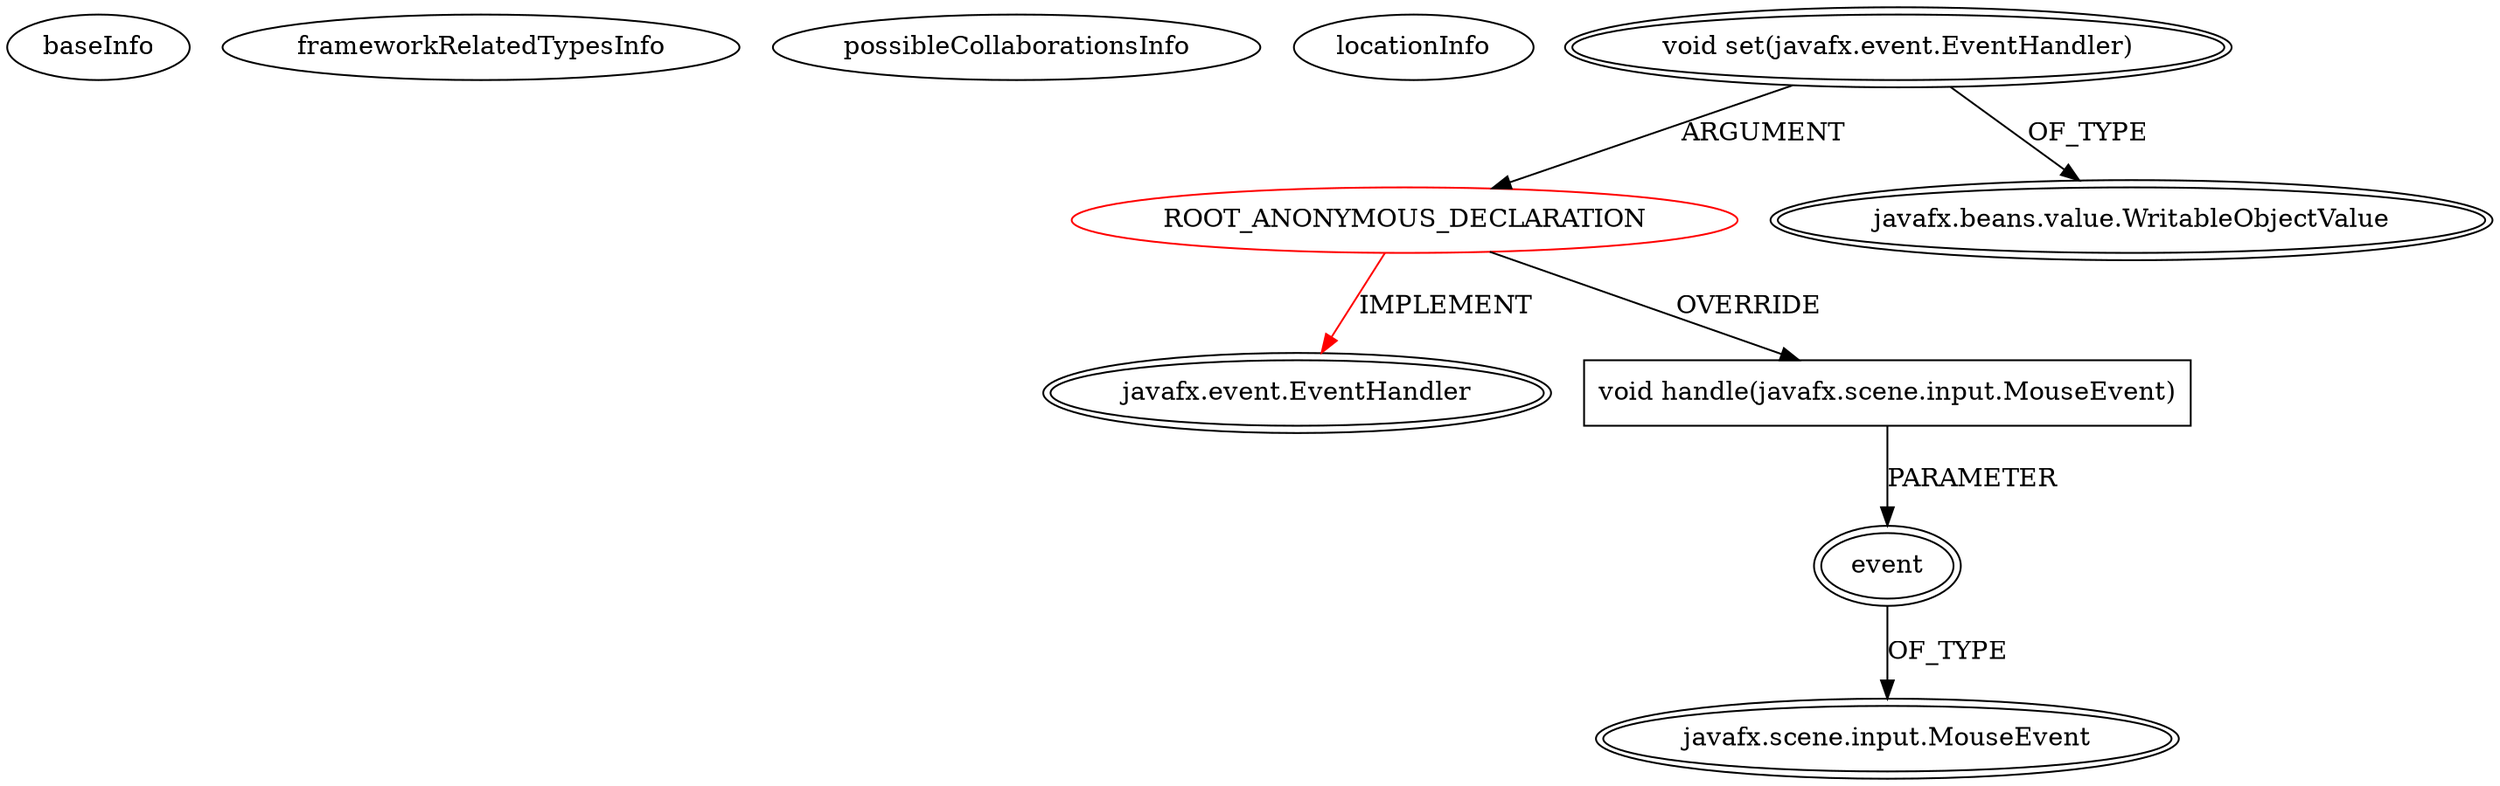 digraph {
baseInfo[graphId=4452,category="extension_graph",isAnonymous=true,possibleRelation=false]
frameworkRelatedTypesInfo[0="javafx.event.EventHandler"]
possibleCollaborationsInfo[]
locationInfo[projectName="taipeiben-DateTimePicker",filePath="/taipeiben-DateTimePicker/DateTimePicker-master/src/main/java/com/browniebytes/javafx/control/MinuteSecondPicker.java",contextSignature="void initialize(java.net.URL,java.util.ResourceBundle)",graphId="4452"]
0[label="ROOT_ANONYMOUS_DECLARATION",vertexType="ROOT_ANONYMOUS_DECLARATION",isFrameworkType=false,color=red]
1[label="javafx.event.EventHandler",vertexType="FRAMEWORK_INTERFACE_TYPE",isFrameworkType=true,peripheries=2]
2[label="void set(javafx.event.EventHandler)",vertexType="OUTSIDE_CALL",isFrameworkType=true,peripheries=2]
3[label="javafx.beans.value.WritableObjectValue",vertexType="FRAMEWORK_INTERFACE_TYPE",isFrameworkType=true,peripheries=2]
4[label="void handle(javafx.scene.input.MouseEvent)",vertexType="OVERRIDING_METHOD_DECLARATION",isFrameworkType=false,shape=box]
5[label="event",vertexType="PARAMETER_DECLARATION",isFrameworkType=true,peripheries=2]
6[label="javafx.scene.input.MouseEvent",vertexType="FRAMEWORK_CLASS_TYPE",isFrameworkType=true,peripheries=2]
0->1[label="IMPLEMENT",color=red]
2->0[label="ARGUMENT"]
2->3[label="OF_TYPE"]
0->4[label="OVERRIDE"]
5->6[label="OF_TYPE"]
4->5[label="PARAMETER"]
}
